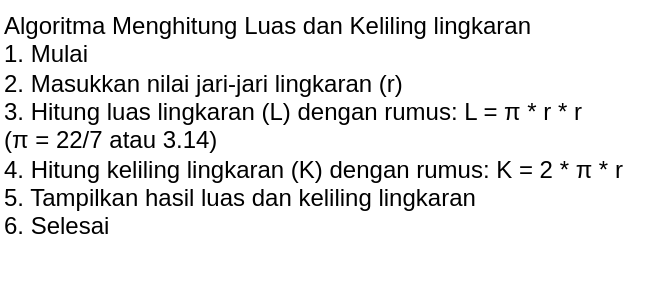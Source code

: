 <mxfile version="22.0.6" type="github">
  <diagram name="Page-1" id="JeyCX52DzBTzACsFgG72">
    <mxGraphModel dx="607" dy="324" grid="1" gridSize="10" guides="1" tooltips="1" connect="1" arrows="1" fold="1" page="1" pageScale="1" pageWidth="850" pageHeight="1100" math="0" shadow="0">
      <root>
        <mxCell id="0" />
        <mxCell id="1" parent="0" />
        <mxCell id="PSkRrdFTyunegUdnlb1t-1" value="&lt;div&gt;Algoritma Menghitung Luas dan Keliling lingkaran&lt;/div&gt;&lt;div&gt;1. Mulai&lt;/div&gt;&lt;div&gt;2. Masukkan nilai jari-jari lingkaran (r)&lt;/div&gt;&lt;div&gt;3. Hitung luas lingkaran (L) dengan rumus: L = π * r * r&lt;/div&gt;(π = 22/7 atau 3.14)&lt;div&gt;4. Hitung keliling lingkaran (K) dengan rumus: K = 2 * π * r&lt;/div&gt;&lt;div&gt;5. Tampilkan hasil luas dan keliling lingkaran&lt;/div&gt;&lt;div&gt;6. Selesai&lt;/div&gt;&lt;div style=&quot;&quot;&gt;&lt;br&gt;&lt;/div&gt;" style="text;html=1;align=left;verticalAlign=middle;resizable=0;points=[];autosize=1;strokeColor=none;fillColor=none;" vertex="1" parent="1">
          <mxGeometry x="40" y="80" width="330" height="140" as="geometry" />
        </mxCell>
      </root>
    </mxGraphModel>
  </diagram>
</mxfile>
